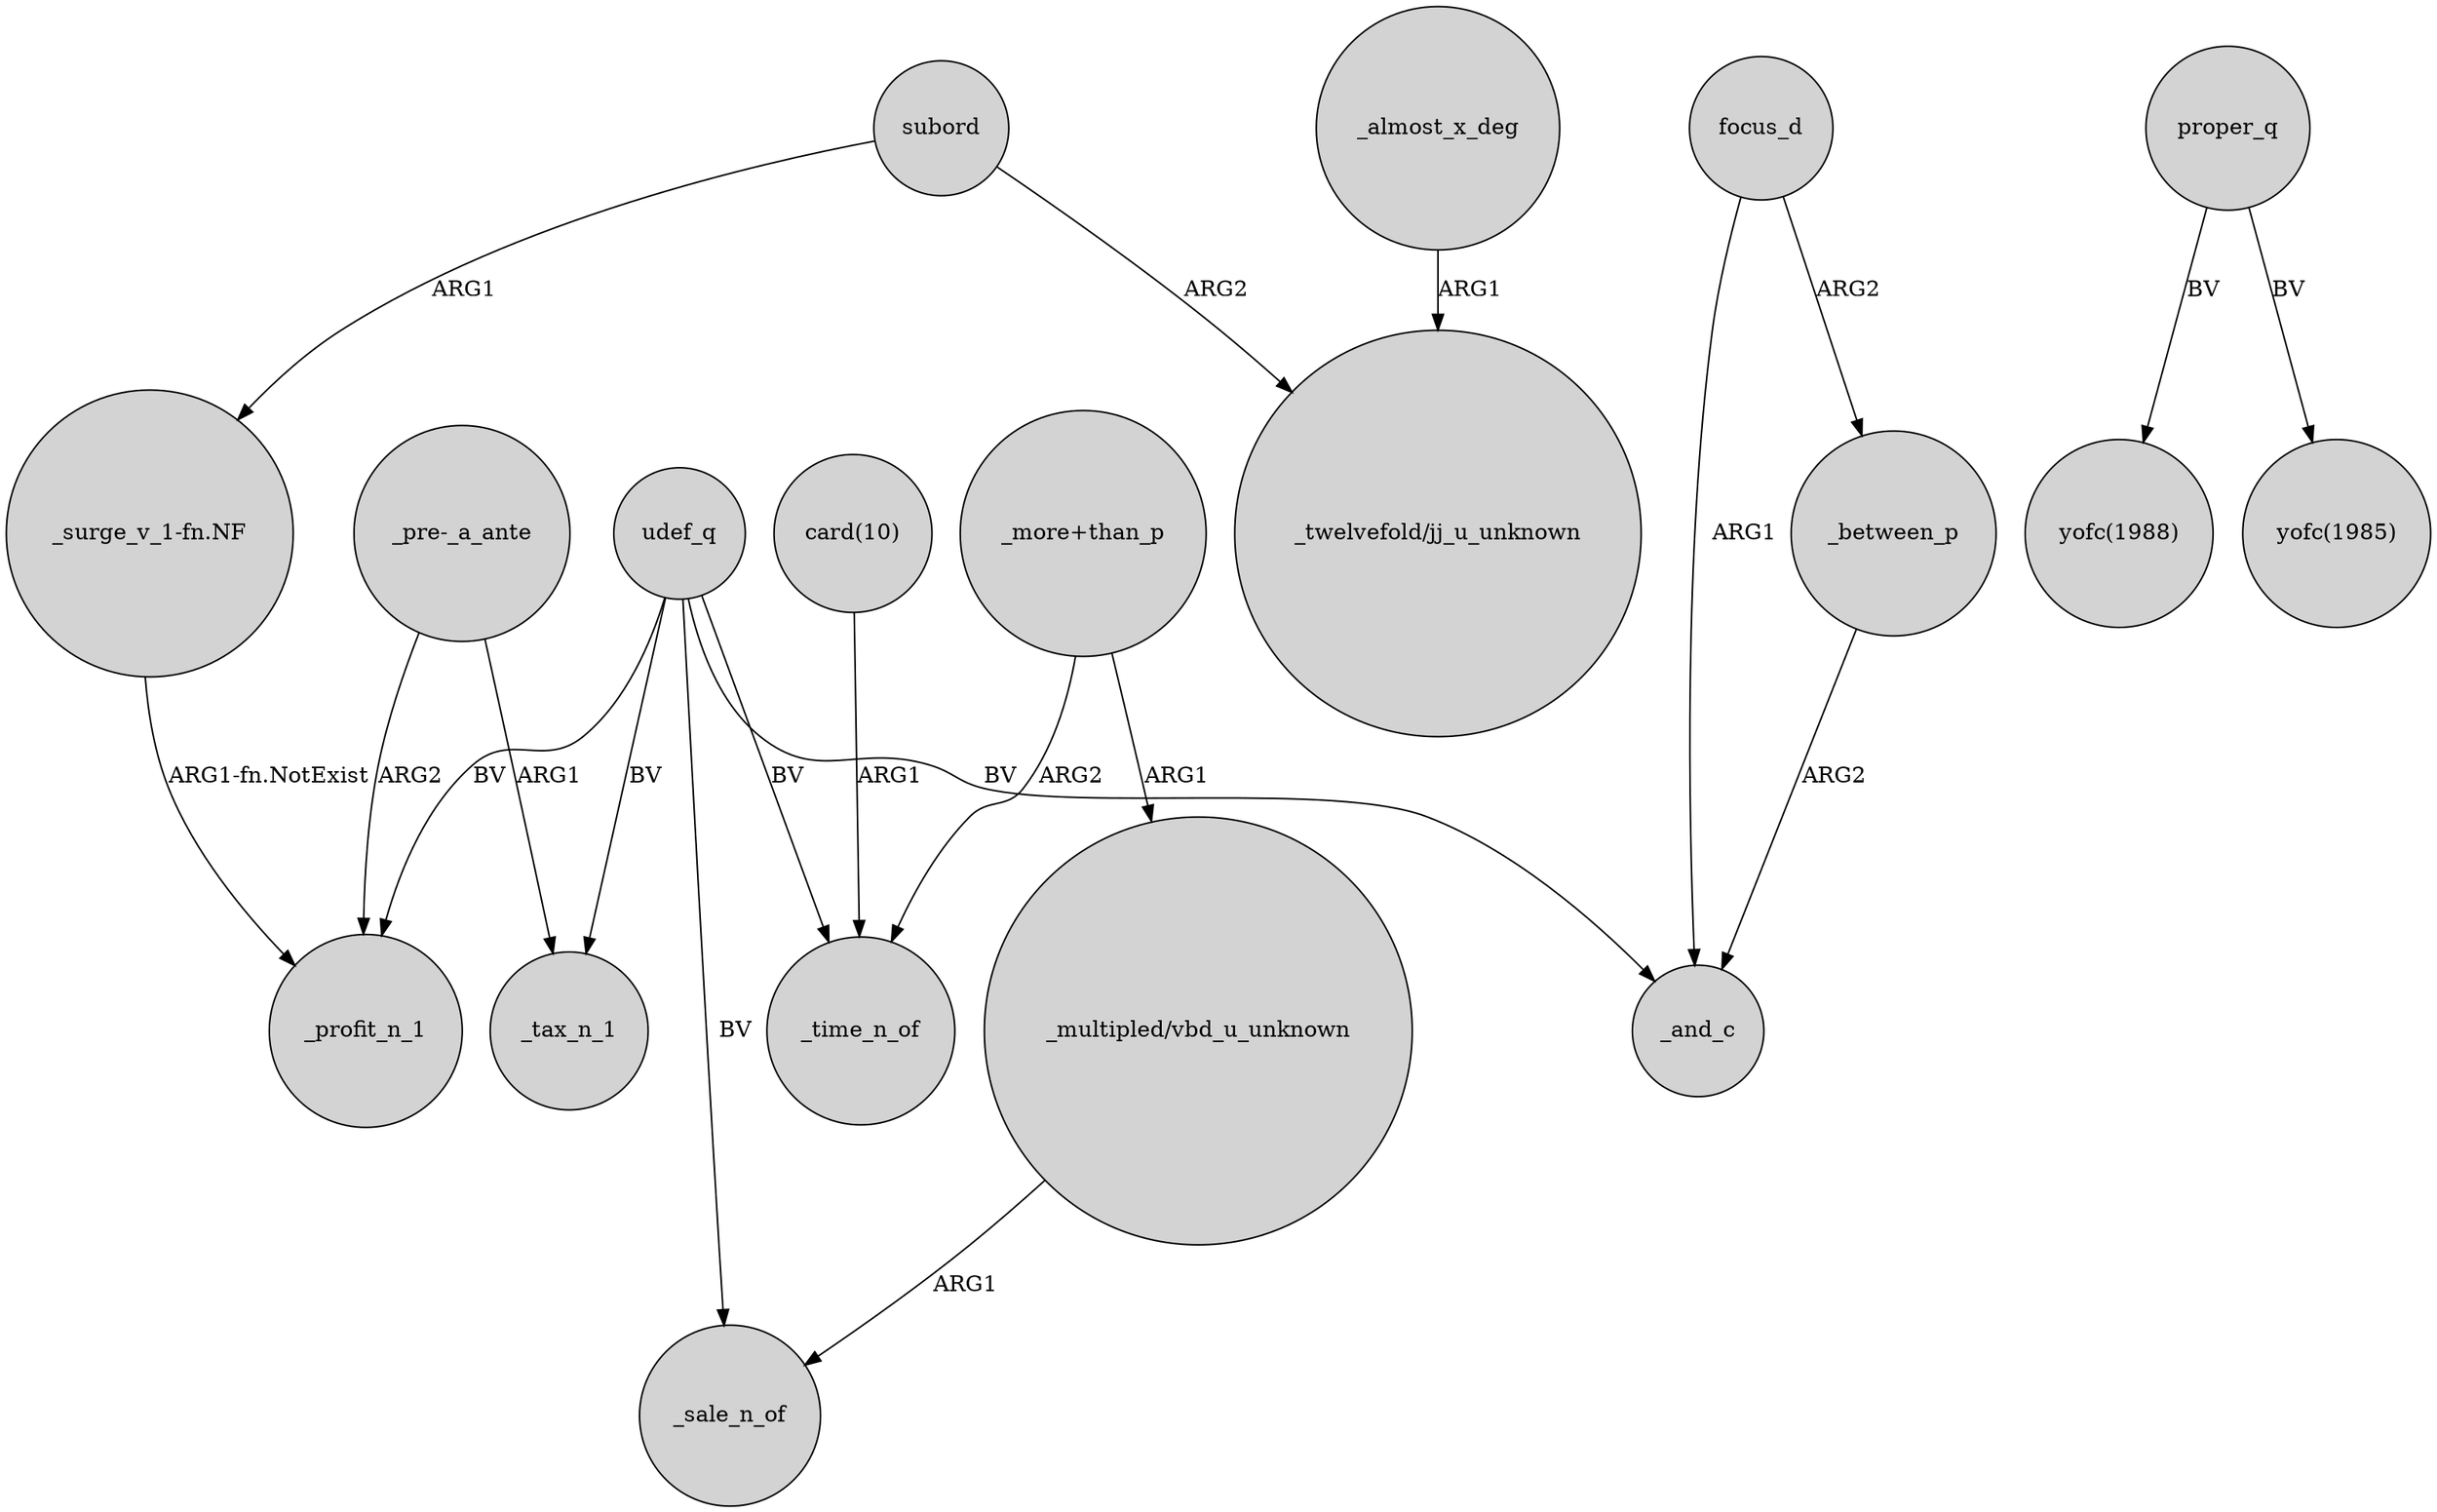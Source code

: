 digraph {
	node [shape=circle style=filled]
	"_surge_v_1-fn.NF" -> _profit_n_1 [label="ARG1-fn.NotExist"]
	"card(10)" -> _time_n_of [label=ARG1]
	"_multipled/vbd_u_unknown" -> _sale_n_of [label=ARG1]
	"_more+than_p" -> "_multipled/vbd_u_unknown" [label=ARG1]
	"_pre-_a_ante" -> _tax_n_1 [label=ARG1]
	subord -> "_surge_v_1-fn.NF" [label=ARG1]
	udef_q -> _tax_n_1 [label=BV]
	proper_q -> "yofc(1988)" [label=BV]
	udef_q -> _time_n_of [label=BV]
	_between_p -> _and_c [label=ARG2]
	"_more+than_p" -> _time_n_of [label=ARG2]
	focus_d -> _and_c [label=ARG1]
	udef_q -> _sale_n_of [label=BV]
	proper_q -> "yofc(1985)" [label=BV]
	subord -> "_twelvefold/jj_u_unknown" [label=ARG2]
	focus_d -> _between_p [label=ARG2]
	udef_q -> _profit_n_1 [label=BV]
	udef_q -> _and_c [label=BV]
	_almost_x_deg -> "_twelvefold/jj_u_unknown" [label=ARG1]
	"_pre-_a_ante" -> _profit_n_1 [label=ARG2]
}
